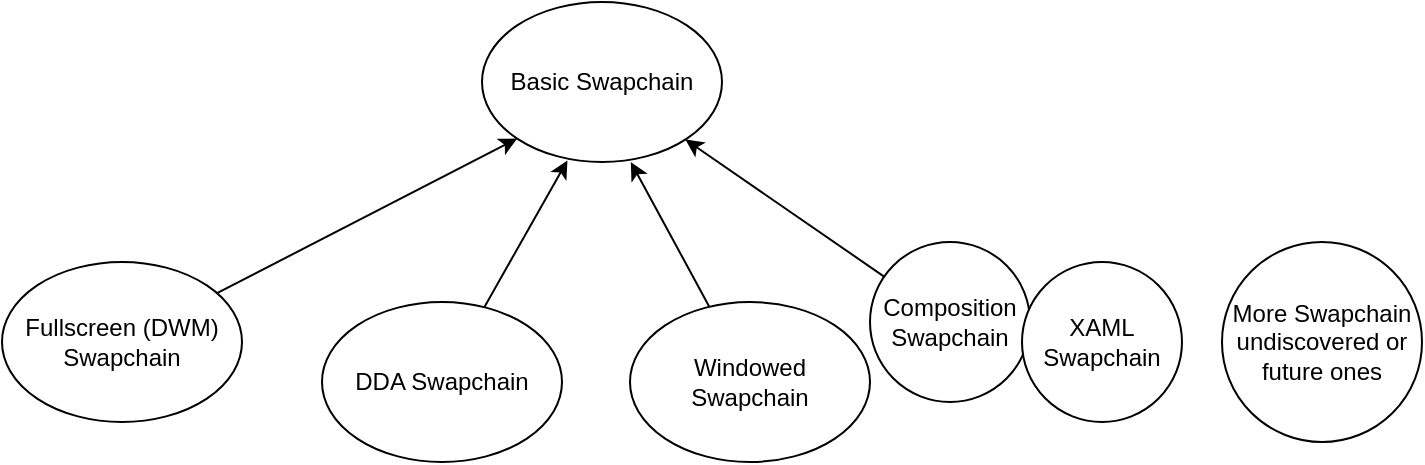 <mxfile>
    <diagram id="gMKrDfNgMltNiSTx2uSv" name="Pagina-1">
        <mxGraphModel dx="1613" dy="928" grid="1" gridSize="10" guides="1" tooltips="1" connect="1" arrows="1" fold="1" page="1" pageScale="1" pageWidth="827" pageHeight="1169" math="0" shadow="0">
            <root>
                <mxCell id="0"/>
                <mxCell id="1" parent="0"/>
                <mxCell id="2" value="Basic Swapchain" style="ellipse;whiteSpace=wrap;html=1;" vertex="1" parent="1">
                    <mxGeometry x="340" y="210" width="120" height="80" as="geometry"/>
                </mxCell>
                <mxCell id="9" style="edgeStyle=none;html=1;entryX=0;entryY=1;entryDx=0;entryDy=0;" edge="1" parent="1" source="3" target="2">
                    <mxGeometry relative="1" as="geometry"/>
                </mxCell>
                <mxCell id="3" value="Fullscreen (DWM) Swapchain" style="ellipse;whiteSpace=wrap;html=1;" vertex="1" parent="1">
                    <mxGeometry x="100" y="340" width="120" height="80" as="geometry"/>
                </mxCell>
                <mxCell id="10" style="edgeStyle=none;html=1;entryX=0.356;entryY=0.99;entryDx=0;entryDy=0;entryPerimeter=0;" edge="1" parent="1" source="4" target="2">
                    <mxGeometry relative="1" as="geometry"/>
                </mxCell>
                <mxCell id="4" value="DDA Swapchain" style="ellipse;whiteSpace=wrap;html=1;" vertex="1" parent="1">
                    <mxGeometry x="260" y="360" width="120" height="80" as="geometry"/>
                </mxCell>
                <mxCell id="11" style="edgeStyle=none;html=1;entryX=0.62;entryY=1;entryDx=0;entryDy=0;entryPerimeter=0;" edge="1" parent="1" source="5" target="2">
                    <mxGeometry relative="1" as="geometry"/>
                </mxCell>
                <mxCell id="5" value="Windowed Swapchain" style="ellipse;whiteSpace=wrap;html=1;" vertex="1" parent="1">
                    <mxGeometry x="414" y="360" width="120" height="80" as="geometry"/>
                </mxCell>
                <mxCell id="12" style="edgeStyle=none;html=1;" edge="1" parent="1" source="6" target="2">
                    <mxGeometry relative="1" as="geometry"/>
                </mxCell>
                <mxCell id="6" value="Composition Swapchain" style="ellipse;whiteSpace=wrap;html=1;aspect=fixed;" vertex="1" parent="1">
                    <mxGeometry x="534" y="330" width="80" height="80" as="geometry"/>
                </mxCell>
                <mxCell id="7" value="XAML Swapchain" style="ellipse;whiteSpace=wrap;html=1;aspect=fixed;" vertex="1" parent="1">
                    <mxGeometry x="610" y="340" width="80" height="80" as="geometry"/>
                </mxCell>
                <mxCell id="8" value="More Swapchain undiscovered or future ones" style="ellipse;whiteSpace=wrap;html=1;aspect=fixed;" vertex="1" parent="1">
                    <mxGeometry x="710" y="330" width="100" height="100" as="geometry"/>
                </mxCell>
            </root>
        </mxGraphModel>
    </diagram>
</mxfile>